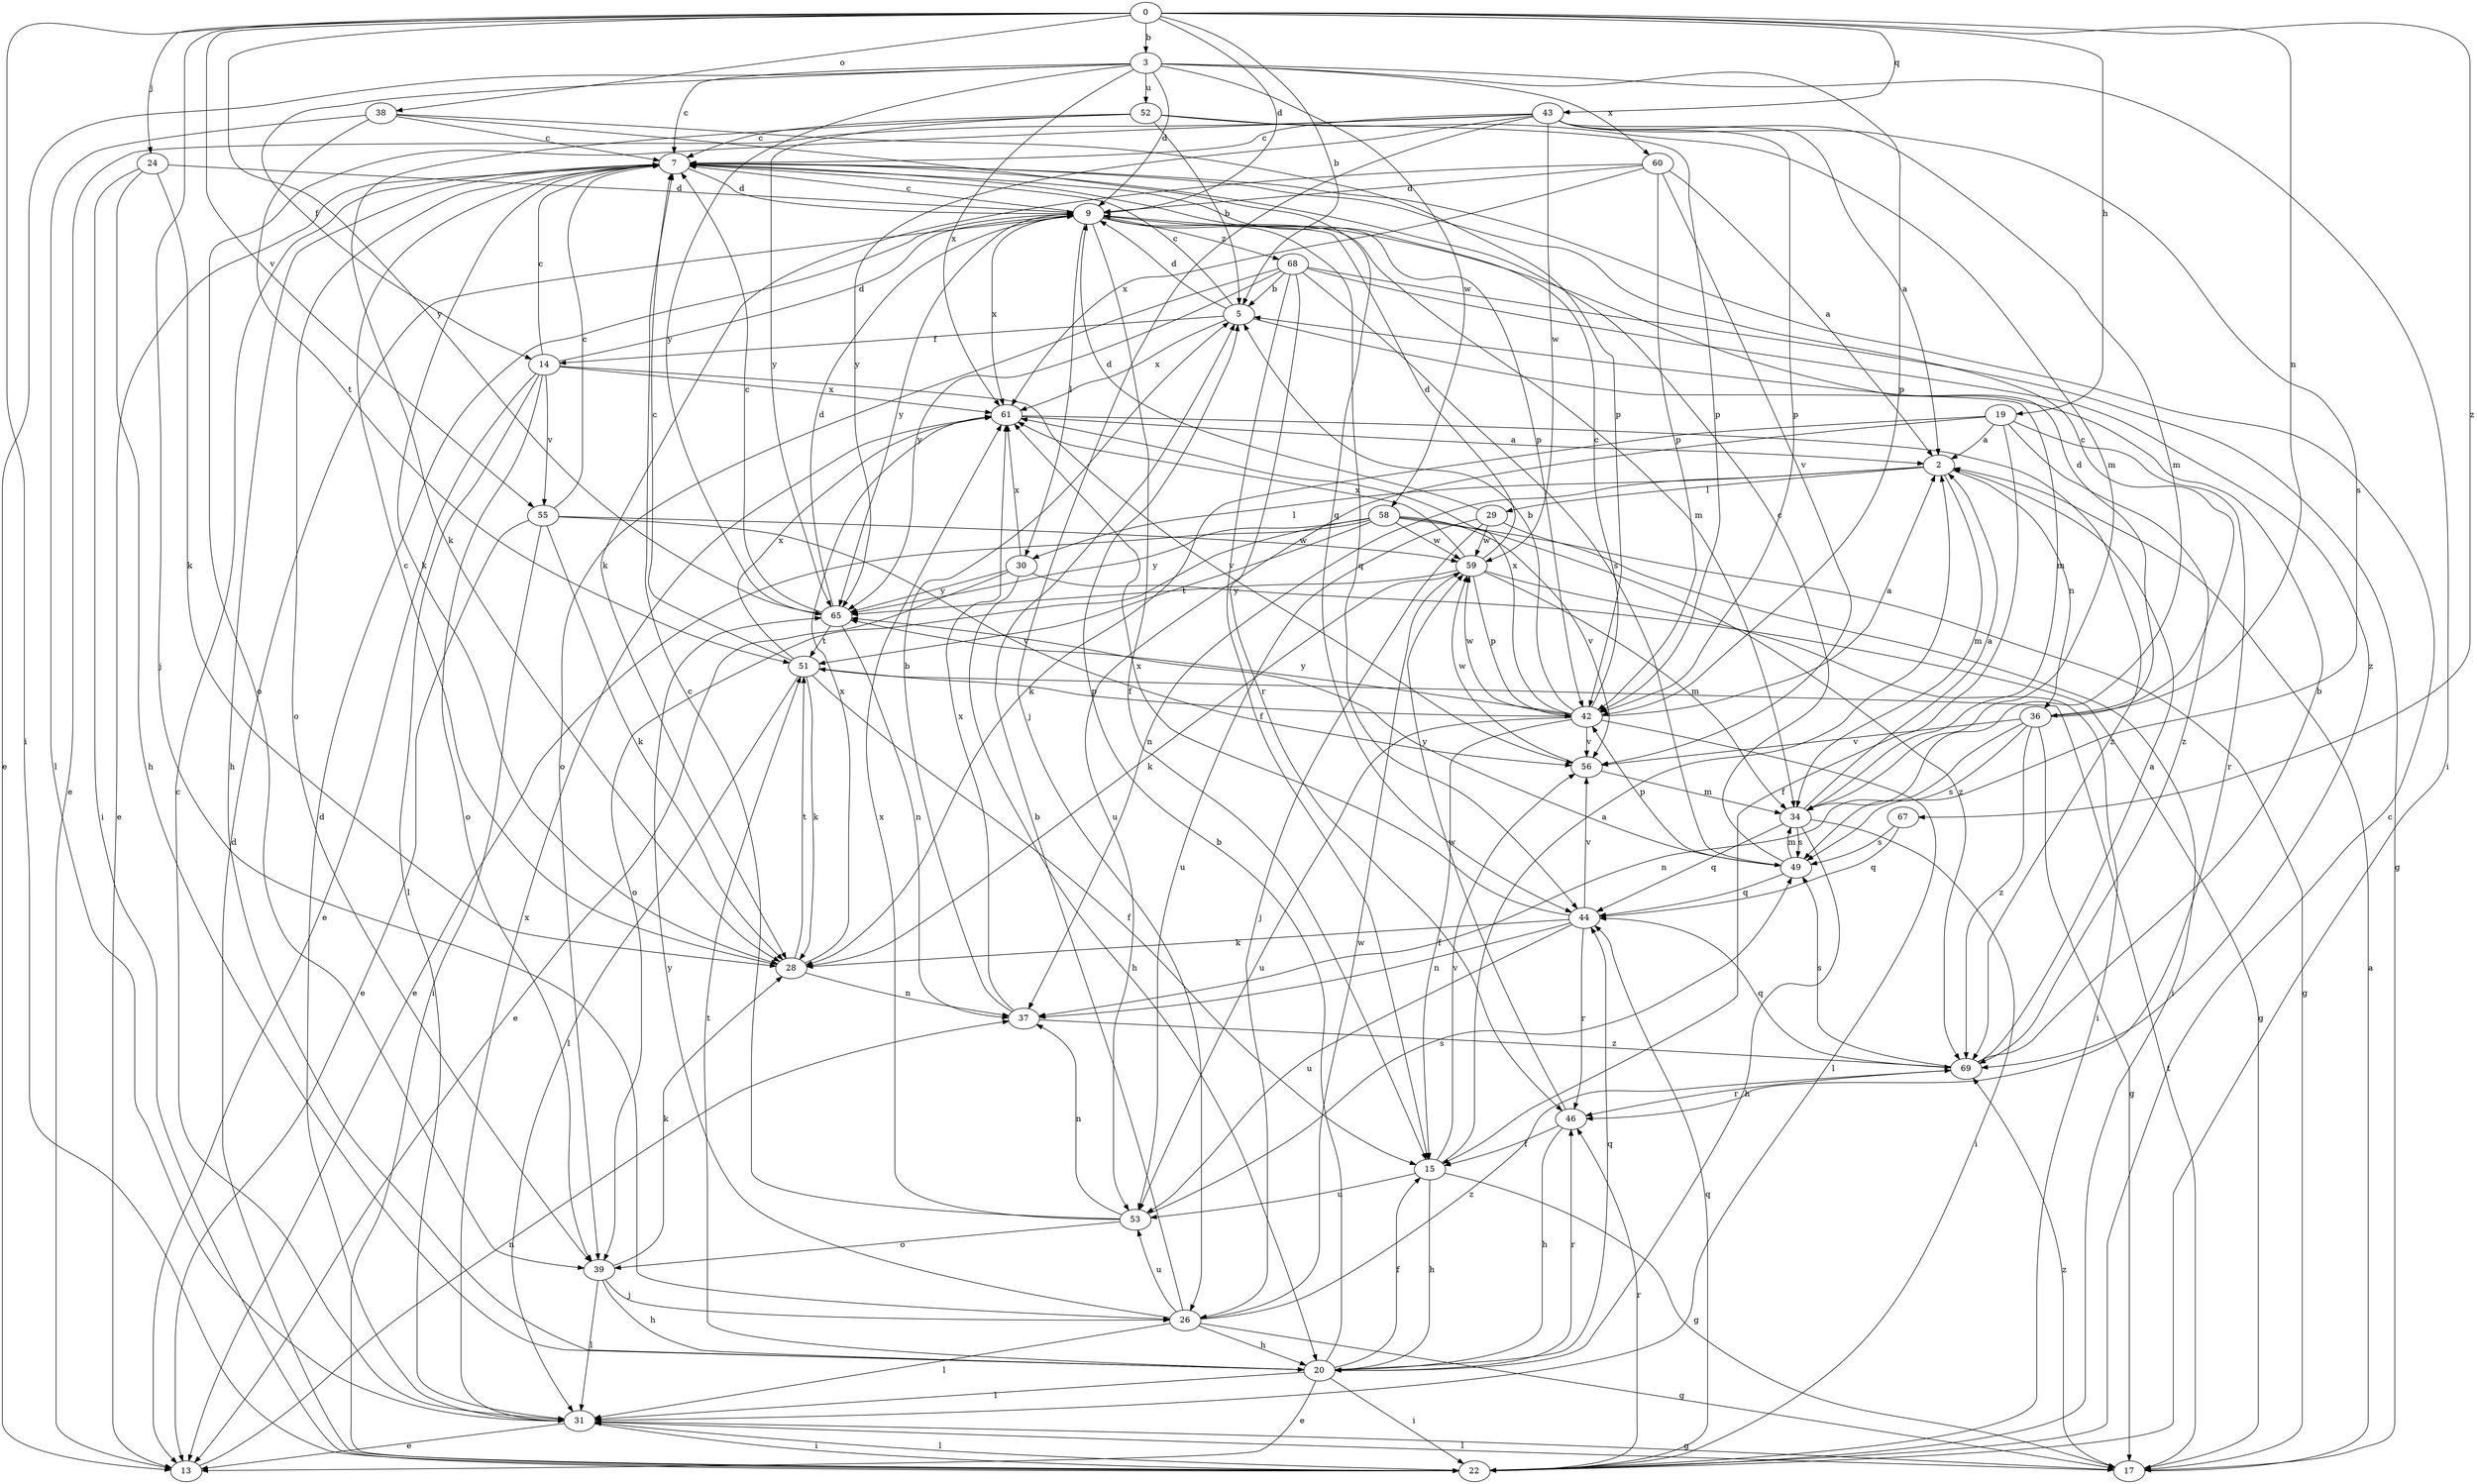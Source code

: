 strict digraph  {
0;
2;
3;
5;
7;
9;
13;
14;
15;
17;
19;
20;
22;
24;
26;
28;
29;
30;
31;
34;
36;
37;
38;
39;
42;
43;
44;
46;
49;
51;
52;
53;
55;
56;
58;
59;
60;
61;
65;
67;
68;
69;
0 -> 3  [label=b];
0 -> 5  [label=b];
0 -> 9  [label=d];
0 -> 19  [label=h];
0 -> 22  [label=i];
0 -> 24  [label=j];
0 -> 26  [label=j];
0 -> 36  [label=n];
0 -> 38  [label=o];
0 -> 43  [label=q];
0 -> 55  [label=v];
0 -> 65  [label=y];
0 -> 67  [label=z];
2 -> 29  [label=l];
2 -> 30  [label=l];
2 -> 34  [label=m];
2 -> 36  [label=n];
2 -> 37  [label=n];
3 -> 7  [label=c];
3 -> 9  [label=d];
3 -> 13  [label=e];
3 -> 14  [label=f];
3 -> 22  [label=i];
3 -> 42  [label=p];
3 -> 52  [label=u];
3 -> 58  [label=w];
3 -> 60  [label=x];
3 -> 61  [label=x];
3 -> 65  [label=y];
5 -> 7  [label=c];
5 -> 9  [label=d];
5 -> 14  [label=f];
5 -> 34  [label=m];
5 -> 61  [label=x];
7 -> 9  [label=d];
7 -> 13  [label=e];
7 -> 20  [label=h];
7 -> 28  [label=k];
7 -> 39  [label=o];
7 -> 42  [label=p];
9 -> 7  [label=c];
9 -> 15  [label=f];
9 -> 30  [label=l];
9 -> 34  [label=m];
9 -> 44  [label=q];
9 -> 61  [label=x];
9 -> 65  [label=y];
9 -> 68  [label=z];
13 -> 37  [label=n];
14 -> 7  [label=c];
14 -> 9  [label=d];
14 -> 13  [label=e];
14 -> 31  [label=l];
14 -> 39  [label=o];
14 -> 55  [label=v];
14 -> 56  [label=v];
14 -> 61  [label=x];
15 -> 2  [label=a];
15 -> 17  [label=g];
15 -> 20  [label=h];
15 -> 53  [label=u];
15 -> 56  [label=v];
17 -> 2  [label=a];
17 -> 31  [label=l];
17 -> 51  [label=t];
17 -> 69  [label=z];
19 -> 2  [label=a];
19 -> 15  [label=f];
19 -> 28  [label=k];
19 -> 46  [label=r];
19 -> 53  [label=u];
19 -> 69  [label=z];
20 -> 5  [label=b];
20 -> 13  [label=e];
20 -> 15  [label=f];
20 -> 22  [label=i];
20 -> 31  [label=l];
20 -> 44  [label=q];
20 -> 46  [label=r];
20 -> 51  [label=t];
22 -> 7  [label=c];
22 -> 9  [label=d];
22 -> 31  [label=l];
22 -> 44  [label=q];
22 -> 46  [label=r];
24 -> 9  [label=d];
24 -> 20  [label=h];
24 -> 22  [label=i];
24 -> 28  [label=k];
26 -> 5  [label=b];
26 -> 17  [label=g];
26 -> 20  [label=h];
26 -> 31  [label=l];
26 -> 53  [label=u];
26 -> 59  [label=w];
26 -> 65  [label=y];
26 -> 69  [label=z];
28 -> 7  [label=c];
28 -> 37  [label=n];
28 -> 51  [label=t];
28 -> 61  [label=x];
29 -> 9  [label=d];
29 -> 22  [label=i];
29 -> 26  [label=j];
29 -> 53  [label=u];
29 -> 59  [label=w];
30 -> 13  [label=e];
30 -> 17  [label=g];
30 -> 20  [label=h];
30 -> 61  [label=x];
30 -> 65  [label=y];
31 -> 7  [label=c];
31 -> 9  [label=d];
31 -> 13  [label=e];
31 -> 17  [label=g];
31 -> 22  [label=i];
31 -> 61  [label=x];
34 -> 2  [label=a];
34 -> 20  [label=h];
34 -> 22  [label=i];
34 -> 44  [label=q];
34 -> 49  [label=s];
36 -> 7  [label=c];
36 -> 9  [label=d];
36 -> 17  [label=g];
36 -> 37  [label=n];
36 -> 49  [label=s];
36 -> 56  [label=v];
36 -> 69  [label=z];
37 -> 5  [label=b];
37 -> 61  [label=x];
37 -> 69  [label=z];
38 -> 7  [label=c];
38 -> 31  [label=l];
38 -> 42  [label=p];
38 -> 44  [label=q];
38 -> 51  [label=t];
39 -> 20  [label=h];
39 -> 26  [label=j];
39 -> 28  [label=k];
39 -> 31  [label=l];
42 -> 2  [label=a];
42 -> 5  [label=b];
42 -> 7  [label=c];
42 -> 15  [label=f];
42 -> 31  [label=l];
42 -> 53  [label=u];
42 -> 56  [label=v];
42 -> 59  [label=w];
42 -> 61  [label=x];
42 -> 65  [label=y];
43 -> 2  [label=a];
43 -> 7  [label=c];
43 -> 13  [label=e];
43 -> 26  [label=j];
43 -> 34  [label=m];
43 -> 39  [label=o];
43 -> 42  [label=p];
43 -> 49  [label=s];
43 -> 59  [label=w];
43 -> 65  [label=y];
44 -> 28  [label=k];
44 -> 37  [label=n];
44 -> 46  [label=r];
44 -> 53  [label=u];
44 -> 56  [label=v];
44 -> 61  [label=x];
46 -> 15  [label=f];
46 -> 20  [label=h];
46 -> 59  [label=w];
49 -> 7  [label=c];
49 -> 34  [label=m];
49 -> 42  [label=p];
49 -> 44  [label=q];
49 -> 65  [label=y];
51 -> 7  [label=c];
51 -> 15  [label=f];
51 -> 28  [label=k];
51 -> 31  [label=l];
51 -> 42  [label=p];
51 -> 61  [label=x];
52 -> 5  [label=b];
52 -> 7  [label=c];
52 -> 28  [label=k];
52 -> 34  [label=m];
52 -> 42  [label=p];
52 -> 65  [label=y];
53 -> 7  [label=c];
53 -> 37  [label=n];
53 -> 39  [label=o];
53 -> 49  [label=s];
53 -> 61  [label=x];
55 -> 7  [label=c];
55 -> 13  [label=e];
55 -> 22  [label=i];
55 -> 28  [label=k];
55 -> 56  [label=v];
55 -> 59  [label=w];
56 -> 34  [label=m];
56 -> 59  [label=w];
58 -> 13  [label=e];
58 -> 17  [label=g];
58 -> 39  [label=o];
58 -> 51  [label=t];
58 -> 56  [label=v];
58 -> 59  [label=w];
58 -> 65  [label=y];
58 -> 69  [label=z];
59 -> 9  [label=d];
59 -> 22  [label=i];
59 -> 28  [label=k];
59 -> 34  [label=m];
59 -> 42  [label=p];
59 -> 61  [label=x];
59 -> 65  [label=y];
60 -> 2  [label=a];
60 -> 9  [label=d];
60 -> 28  [label=k];
60 -> 42  [label=p];
60 -> 56  [label=v];
60 -> 61  [label=x];
61 -> 2  [label=a];
61 -> 69  [label=z];
65 -> 7  [label=c];
65 -> 9  [label=d];
65 -> 37  [label=n];
65 -> 51  [label=t];
67 -> 44  [label=q];
67 -> 49  [label=s];
68 -> 5  [label=b];
68 -> 15  [label=f];
68 -> 17  [label=g];
68 -> 39  [label=o];
68 -> 46  [label=r];
68 -> 49  [label=s];
68 -> 65  [label=y];
68 -> 69  [label=z];
69 -> 2  [label=a];
69 -> 5  [label=b];
69 -> 44  [label=q];
69 -> 46  [label=r];
69 -> 49  [label=s];
}
